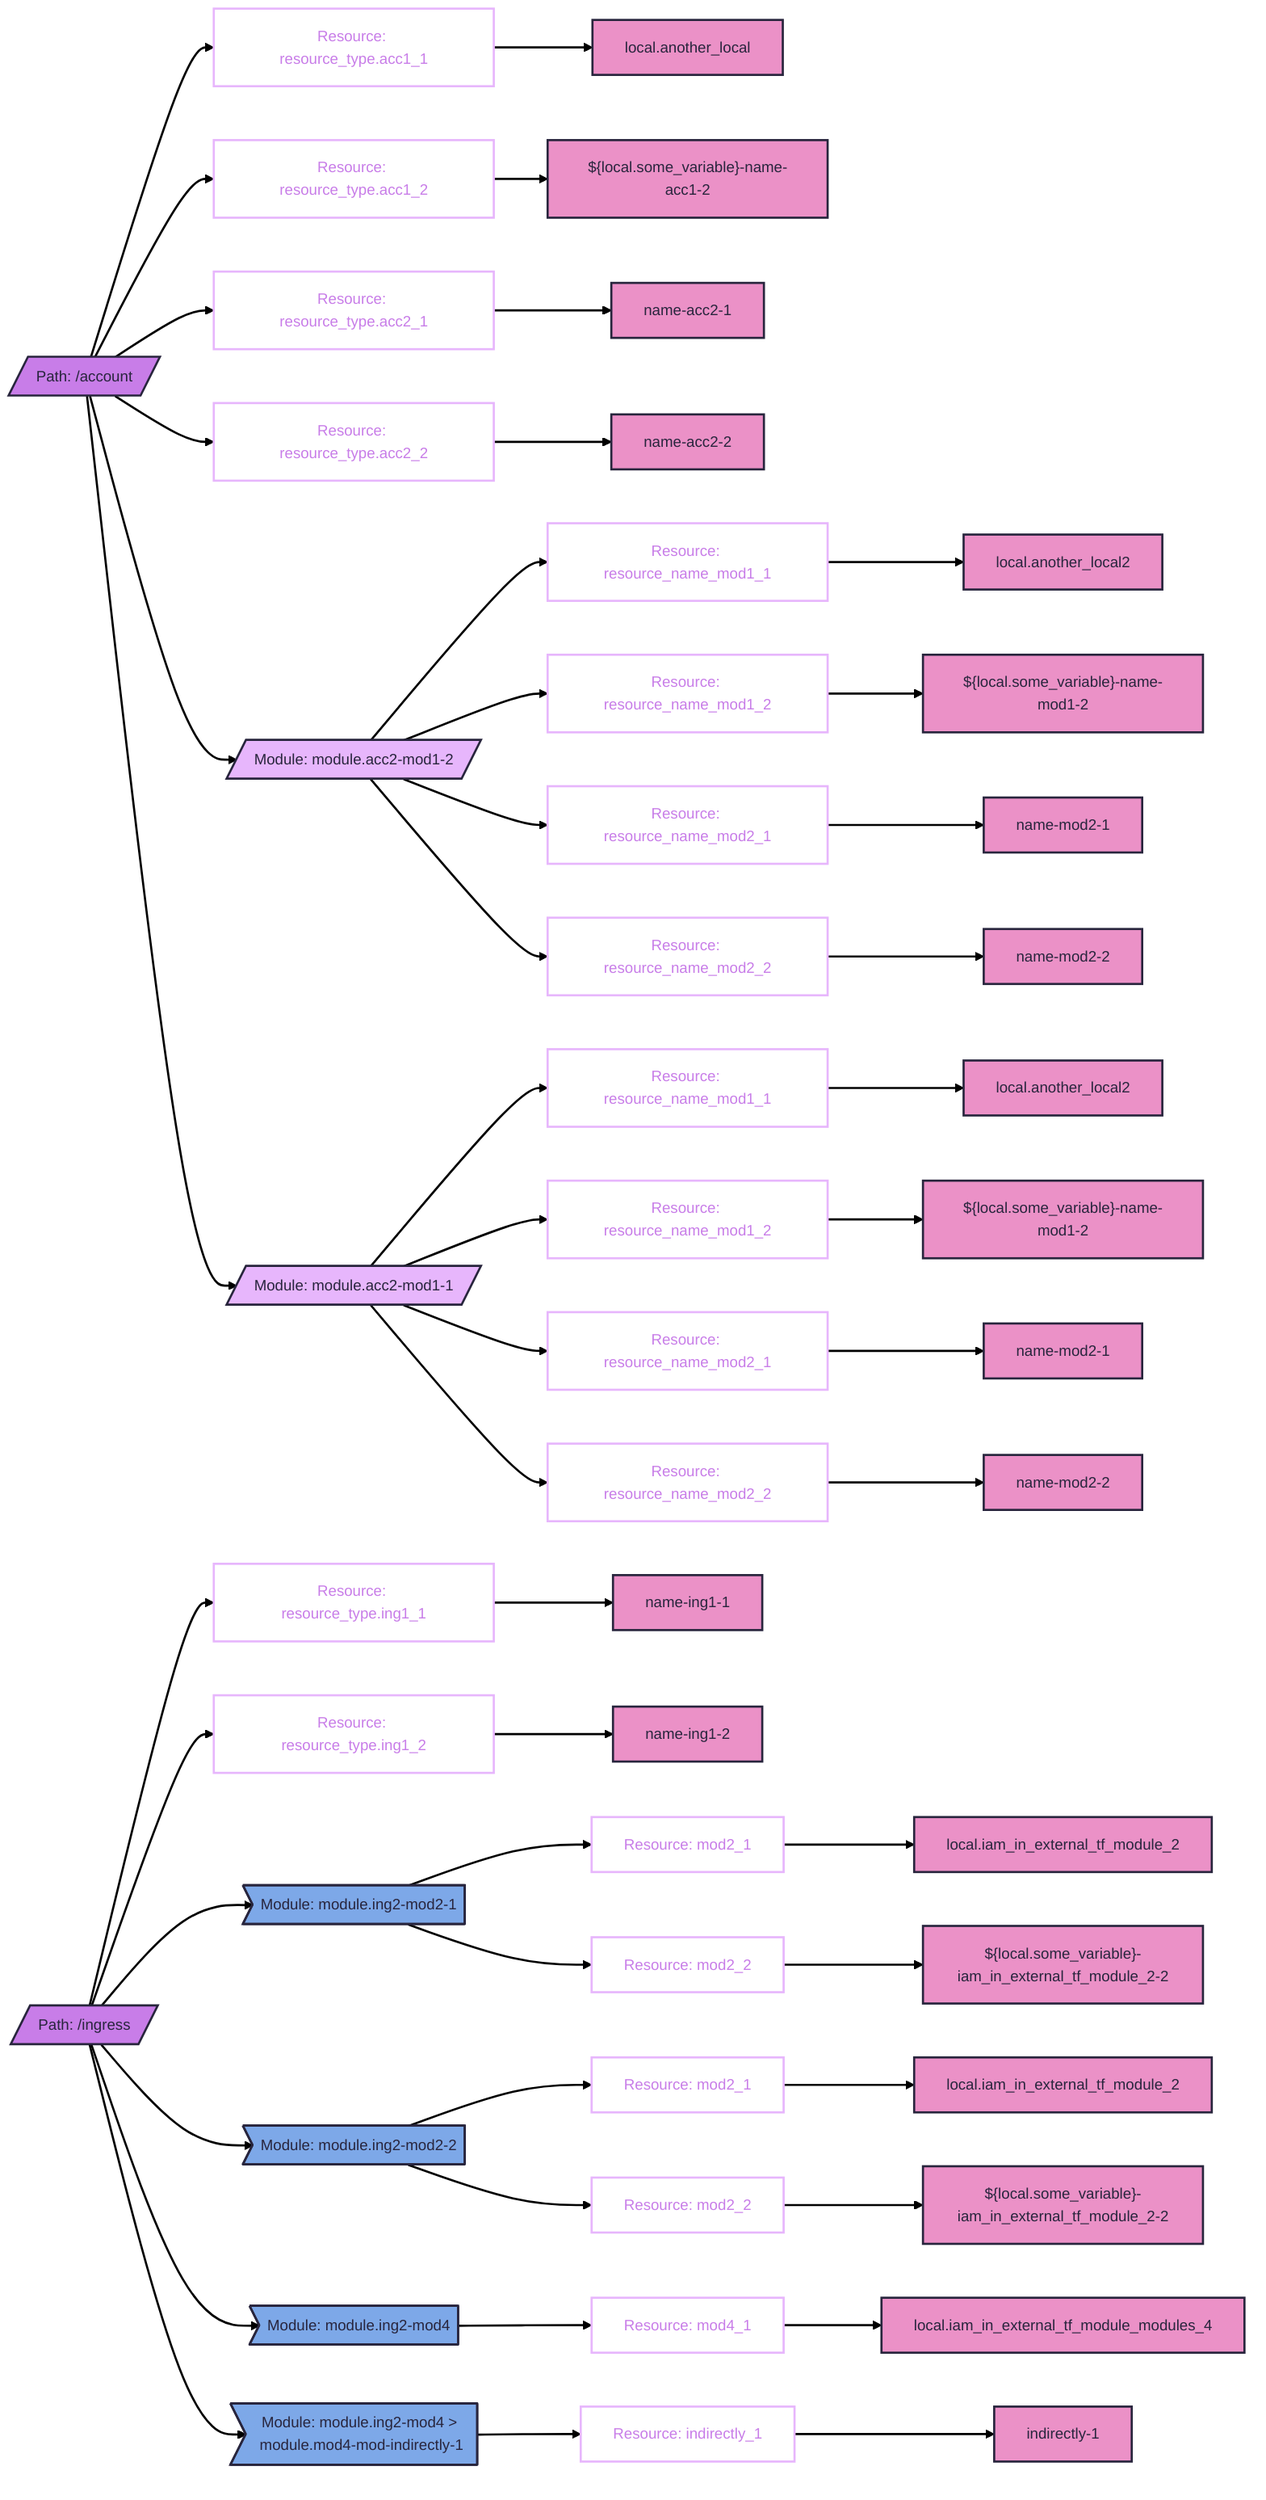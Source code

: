 ---
config:
  theme: redux
---
flowchart LR
  classDef tf-path fill:#c87de8
  classDef tf-resource-name stroke:#e7b6fc,color:#c87de8
  classDef tf-resource-name-int-mod fill:#e7b6fc
  classDef tf-resource-name-ext-mod fill:#7da8e8
  classDef tf-resource-field-name fill:#eb91c7
  account[/"Path: /account"/]:::tf-path --> account___acc11["Resource: resource_type.acc1_1"]:::tf-resource-name --> account___acc11___FieldName["local.another_local"]:::tf-resource-field-name
  account[/"Path: /account"/]:::tf-path --> account___acc12["Resource: resource_type.acc1_2"]:::tf-resource-name --> account___acc12___FieldName["${local.some_variable}-name-acc1-2"]:::tf-resource-field-name
  account[/"Path: /account"/]:::tf-path --> account___acc21["Resource: resource_type.acc2_1"]:::tf-resource-name --> account___acc21___FieldName["name-acc2-1"]:::tf-resource-field-name
  account[/"Path: /account"/]:::tf-path --> account___acc22["Resource: resource_type.acc2_2"]:::tf-resource-name --> account___acc22___FieldName["name-acc2-2"]:::tf-resource-field-name
  account[/"Path: /account"/]:::tf-path --> account___mod___accountmodulesmodule1___acc2mod12[/"Module: module.acc2-mod1-2"/]:::tf-resource-name-int-mod
  account___mod___accountmodulesmodule1___acc2mod12[/"Module: module.acc2-mod1-2"/]:::tf-resource-name-int-mod --> account___mod___accountmodulesmodule1___acc2mod12___resourcenamemod11["Resource: resource_name_mod1_1"]:::tf-resource-name --> account___mod___accountmodulesmodule1___acc2mod12___resourcenamemod11___FieldName["local.another_local2"]:::tf-resource-field-name
  account___mod___accountmodulesmodule1___acc2mod12[/"Module: module.acc2-mod1-2"/]:::tf-resource-name-int-mod --> account___mod___accountmodulesmodule1___acc2mod12___resourcenamemod12["Resource: resource_name_mod1_2"]:::tf-resource-name --> account___mod___accountmodulesmodule1___acc2mod12___resourcenamemod12___FieldName["${local.some_variable}-name-mod1-2"]:::tf-resource-field-name
  account___mod___accountmodulesmodule1___acc2mod12[/"Module: module.acc2-mod1-2"/]:::tf-resource-name-int-mod --> account___mod___accountmodulesmodule1___acc2mod12___resourcenamemod21["Resource: resource_name_mod2_1"]:::tf-resource-name --> account___mod___accountmodulesmodule1___acc2mod12___resourcenamemod21___FieldName["name-mod2-1"]:::tf-resource-field-name
  account___mod___accountmodulesmodule1___acc2mod12[/"Module: module.acc2-mod1-2"/]:::tf-resource-name-int-mod --> account___mod___accountmodulesmodule1___acc2mod12___resourcenamemod22["Resource: resource_name_mod2_2"]:::tf-resource-name --> account___mod___accountmodulesmodule1___acc2mod12___resourcenamemod22___FieldName["name-mod2-2"]:::tf-resource-field-name
  account[/"Path: /account"/]:::tf-path --> account___mod___accountmodulesmodule1___acc2mod11[/"Module: module.acc2-mod1-1"/]:::tf-resource-name-int-mod
  account___mod___accountmodulesmodule1___acc2mod11[/"Module: module.acc2-mod1-1"/]:::tf-resource-name-int-mod --> account___mod___accountmodulesmodule1___acc2mod11___resourcenamemod11["Resource: resource_name_mod1_1"]:::tf-resource-name --> account___mod___accountmodulesmodule1___acc2mod11___resourcenamemod11___FieldName["local.another_local2"]:::tf-resource-field-name
  account___mod___accountmodulesmodule1___acc2mod11[/"Module: module.acc2-mod1-1"/]:::tf-resource-name-int-mod --> account___mod___accountmodulesmodule1___acc2mod11___resourcenamemod12["Resource: resource_name_mod1_2"]:::tf-resource-name --> account___mod___accountmodulesmodule1___acc2mod11___resourcenamemod12___FieldName["${local.some_variable}-name-mod1-2"]:::tf-resource-field-name
  account___mod___accountmodulesmodule1___acc2mod11[/"Module: module.acc2-mod1-1"/]:::tf-resource-name-int-mod --> account___mod___accountmodulesmodule1___acc2mod11___resourcenamemod21["Resource: resource_name_mod2_1"]:::tf-resource-name --> account___mod___accountmodulesmodule1___acc2mod11___resourcenamemod21___FieldName["name-mod2-1"]:::tf-resource-field-name
  account___mod___accountmodulesmodule1___acc2mod11[/"Module: module.acc2-mod1-1"/]:::tf-resource-name-int-mod --> account___mod___accountmodulesmodule1___acc2mod11___resourcenamemod22["Resource: resource_name_mod2_2"]:::tf-resource-name --> account___mod___accountmodulesmodule1___acc2mod11___resourcenamemod22___FieldName["name-mod2-2"]:::tf-resource-field-name
  ingress[/"Path: /ingress"/]:::tf-path --> ingress___ing11["Resource: resource_type.ing1_1"]:::tf-resource-name --> ingress___ing11___FieldName["name-ing1-1"]:::tf-resource-field-name
  ingress[/"Path: /ingress"/]:::tf-path --> ingress___ing12["Resource: resource_type.ing1_2"]:::tf-resource-name --> ingress___ing12___FieldName["name-ing1-2"]:::tf-resource-field-name
  ingress[/"Path: /ingress"/]:::tf-path --> ingress___mod___root___ing2mod21>"Module: module.ing2-mod2-1"]:::tf-resource-name-ext-mod
  ingress___mod___root___ing2mod21>"Module: module.ing2-mod2-1"]:::tf-resource-name-ext-mod --> ingress___mod___root___ing2mod21___mod21["Resource: mod2_1"]:::tf-resource-name --> ingress___mod___root___ing2mod21___mod21___FieldName["local.iam_in_external_tf_module_2"]:::tf-resource-field-name
  ingress___mod___root___ing2mod21>"Module: module.ing2-mod2-1"]:::tf-resource-name-ext-mod --> ingress___mod___root___ing2mod21___mod22["Resource: mod2_2"]:::tf-resource-name --> ingress___mod___root___ing2mod21___mod22___FieldName["${local.some_variable}-iam_in_external_tf_module_2-2"]:::tf-resource-field-name
  ingress[/"Path: /ingress"/]:::tf-path --> ingress___mod___root___ing2mod22>"Module: module.ing2-mod2-2"]:::tf-resource-name-ext-mod
  ingress___mod___root___ing2mod22>"Module: module.ing2-mod2-2"]:::tf-resource-name-ext-mod --> ingress___mod___root___ing2mod22___mod21["Resource: mod2_1"]:::tf-resource-name --> ingress___mod___root___ing2mod22___mod21___FieldName["local.iam_in_external_tf_module_2"]:::tf-resource-field-name
  ingress___mod___root___ing2mod22>"Module: module.ing2-mod2-2"]:::tf-resource-name-ext-mod --> ingress___mod___root___ing2mod22___mod22["Resource: mod2_2"]:::tf-resource-name --> ingress___mod___root___ing2mod22___mod22___FieldName["${local.some_variable}-iam_in_external_tf_module_2-2"]:::tf-resource-field-name
  ingress[/"Path: /ingress"/]:::tf-path --> ingress___mod___root___ing2mod4>"Module: module.ing2-mod4"]:::tf-resource-name-ext-mod
  ingress___mod___root___ing2mod4>"Module: module.ing2-mod4"]:::tf-resource-name-ext-mod --> ingress___mod___root___ing2mod4___mod41["Resource: mod4_1"]:::tf-resource-name --> ingress___mod___root___ing2mod4___mod41___FieldName["local.iam_in_external_tf_module_modules_4"]:::tf-resource-field-name
  ingress[/"Path: /ingress"/]:::tf-path --> ingress___mod___root___ing2mod4___mod4modindirectly1>"Module: module.ing2-mod4 > module.mod4-mod-indirectly-1"]:::tf-resource-name-ext-mod
  ingress___mod___root___ing2mod4___mod4modindirectly1>"Module: module.ing2-mod4 > module.mod4-mod-indirectly-1"]:::tf-resource-name-ext-mod --> ingress___mod___root___ing2mod4___mod4modindirectly1___indirectly1["Resource: indirectly_1"]:::tf-resource-name --> ingress___mod___root___ing2mod4___mod4modindirectly1___indirectly1___FieldName["indirectly-1"]:::tf-resource-field-name